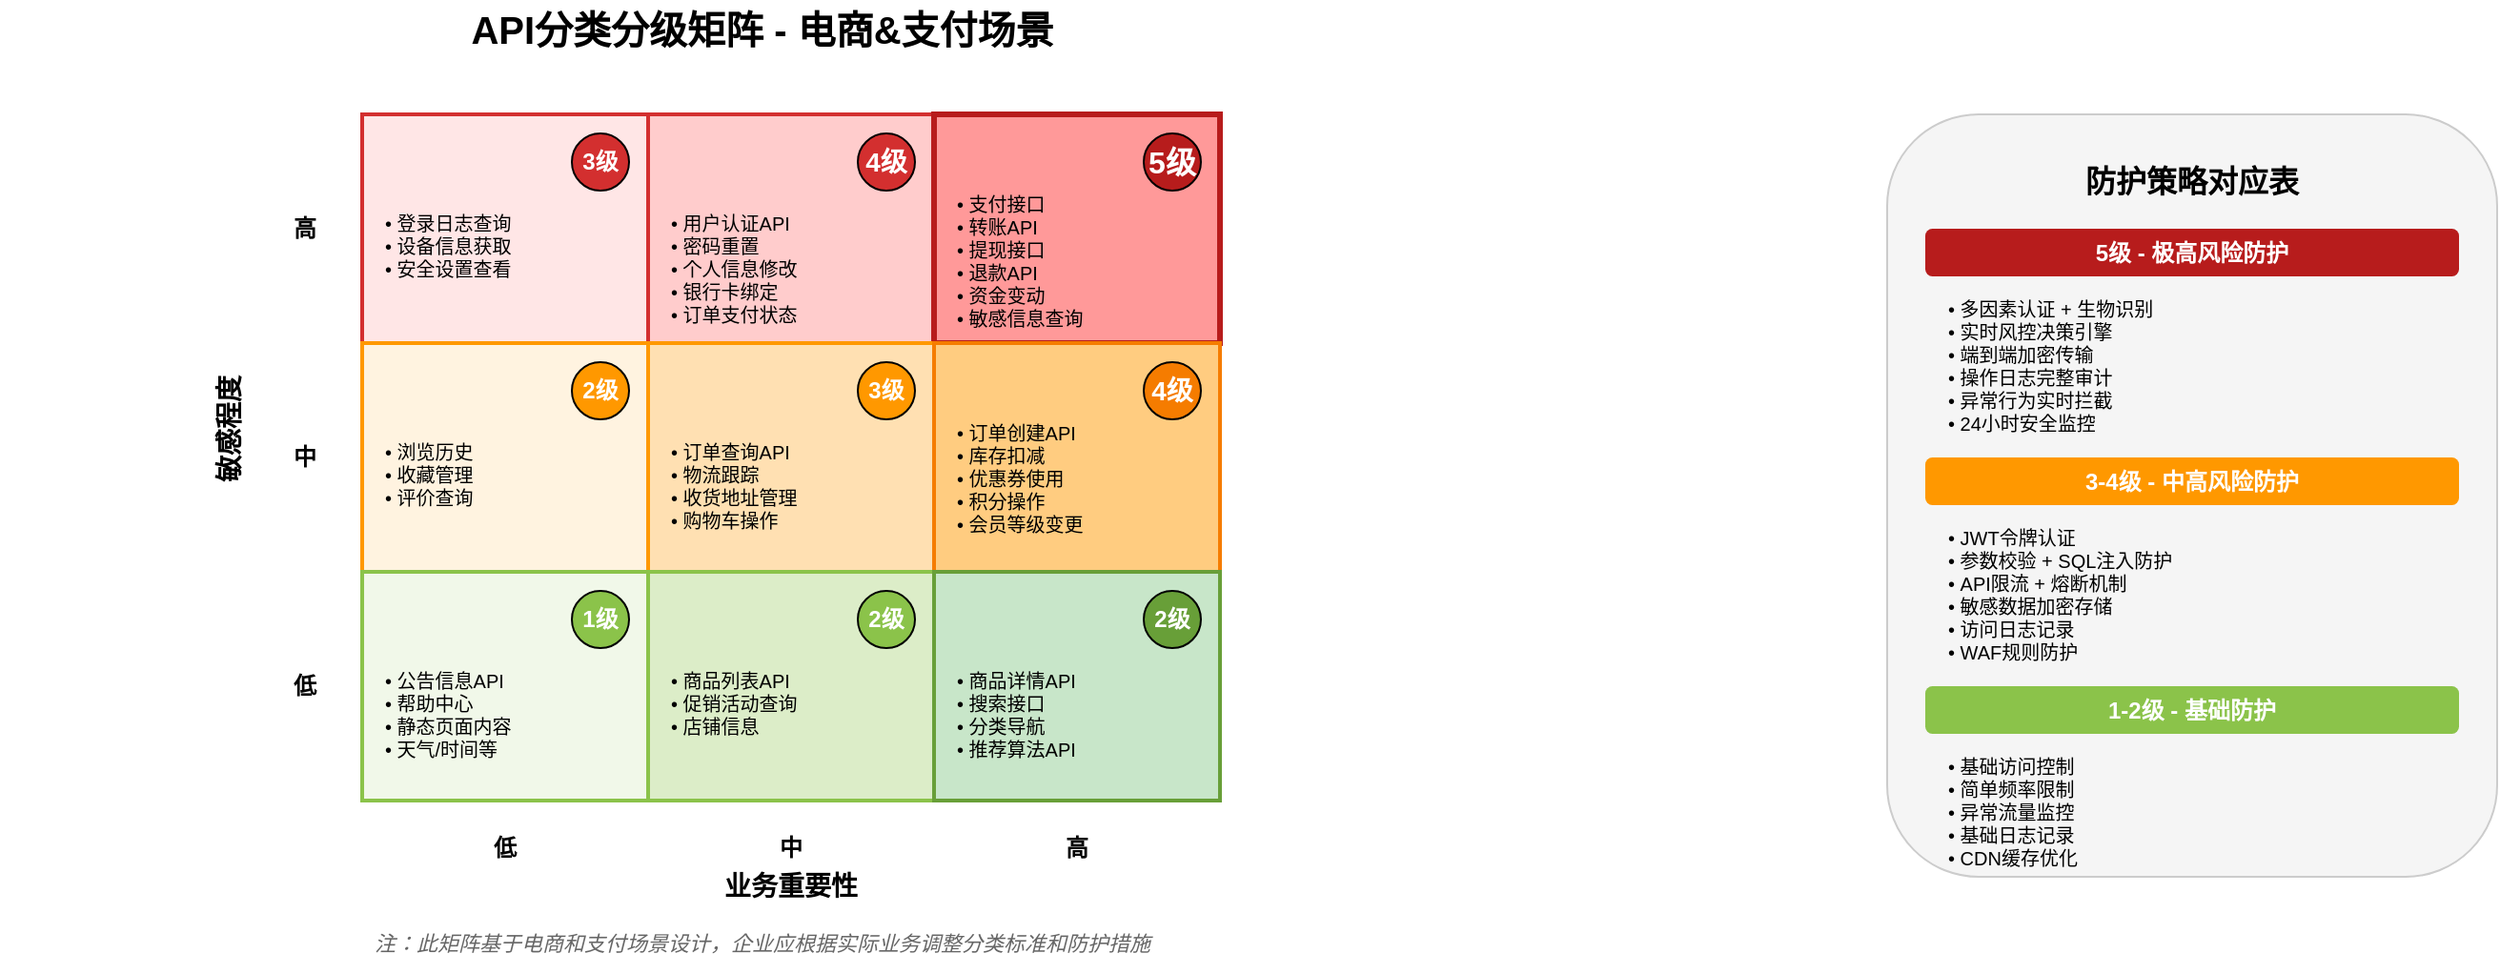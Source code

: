 <mxfile version="27.2.0">
  <diagram name="API分类分级矩阵-电商支付" id="ecommerce-api-matrix">
    <mxGraphModel dx="1179" dy="705" grid="1" gridSize="10" guides="1" tooltips="1" connect="1" arrows="1" fold="1" page="1" pageScale="1" pageWidth="1169" pageHeight="827" math="0" shadow="0">
      <root>
        <mxCell id="0" />
        <mxCell id="1" parent="0" />
        <mxCell id="title" value="API分类分级矩阵 - 电商&amp;支付场景" style="text;html=1;strokeColor=none;fillColor=none;align=center;verticalAlign=middle;whiteSpace=wrap;rounded=0;fontSize=20;fontStyle=1;" parent="1" vertex="1">
          <mxGeometry x="415" y="90" width="370" height="30" as="geometry" />
        </mxCell>
        <mxCell id="y-axis-label" value="敏感程度" style="text;html=1;strokeColor=none;fillColor=none;align=center;verticalAlign=middle;whiteSpace=wrap;rounded=0;fontSize=14;fontStyle=1;rotation=-90;" parent="1" vertex="1">
          <mxGeometry x="290" y="300" width="60" height="30" as="geometry" />
        </mxCell>
        <mxCell id="x-axis-label" value="业务重要性" style="text;html=1;strokeColor=none;fillColor=none;align=center;verticalAlign=middle;whiteSpace=wrap;rounded=0;fontSize=14;fontStyle=1;" parent="1" vertex="1">
          <mxGeometry x="565" y="540" width="100" height="30" as="geometry" />
        </mxCell>
        <mxCell id="high-low" value="" style="rounded=0;whiteSpace=wrap;html=1;fillColor=#FFE6E6;strokeColor=#D32F2F;strokeWidth=2;" parent="1" vertex="1">
          <mxGeometry x="390" y="150" width="150" height="120" as="geometry" />
        </mxCell>
        <mxCell id="high-medium" value="" style="rounded=0;whiteSpace=wrap;html=1;fillColor=#FFCCCC;strokeColor=#D32F2F;strokeWidth=2;" parent="1" vertex="1">
          <mxGeometry x="540" y="150" width="150" height="120" as="geometry" />
        </mxCell>
        <mxCell id="high-high" value="" style="rounded=0;whiteSpace=wrap;html=1;fillColor=#FF9999;strokeColor=#B71C1C;strokeWidth=3;" parent="1" vertex="1">
          <mxGeometry x="690" y="150" width="150" height="120" as="geometry" />
        </mxCell>
        <mxCell id="medium-low" value="" style="rounded=0;whiteSpace=wrap;html=1;fillColor=#FFF3E0;strokeColor=#FF9800;strokeWidth=2;" parent="1" vertex="1">
          <mxGeometry x="390" y="270" width="150" height="120" as="geometry" />
        </mxCell>
        <mxCell id="medium-medium" value="" style="rounded=0;whiteSpace=wrap;html=1;fillColor=#FFE0B2;strokeColor=#FF9800;strokeWidth=2;" parent="1" vertex="1">
          <mxGeometry x="540" y="270" width="150" height="120" as="geometry" />
        </mxCell>
        <mxCell id="medium-high" value="" style="rounded=0;whiteSpace=wrap;html=1;fillColor=#FFCC80;strokeColor=#F57C00;strokeWidth=2;" parent="1" vertex="1">
          <mxGeometry x="690" y="270" width="150" height="120" as="geometry" />
        </mxCell>
        <mxCell id="low-low" value="" style="rounded=0;whiteSpace=wrap;html=1;fillColor=#F1F8E9;strokeColor=#8BC34A;strokeWidth=2;" parent="1" vertex="1">
          <mxGeometry x="390" y="390" width="150" height="120" as="geometry" />
        </mxCell>
        <mxCell id="low-medium" value="" style="rounded=0;whiteSpace=wrap;html=1;fillColor=#DCEDC8;strokeColor=#8BC34A;strokeWidth=2;" parent="1" vertex="1">
          <mxGeometry x="540" y="390" width="150" height="120" as="geometry" />
        </mxCell>
        <mxCell id="low-high" value="" style="rounded=0;whiteSpace=wrap;html=1;fillColor=#C8E6C9;strokeColor=#689F38;strokeWidth=2;" parent="1" vertex="1">
          <mxGeometry x="690" y="390" width="150" height="120" as="geometry" />
        </mxCell>
        <mxCell id="high-sens-label" value="高" style="text;html=1;strokeColor=none;fillColor=none;align=center;verticalAlign=middle;whiteSpace=wrap;rounded=0;fontSize=12;fontStyle=1;" parent="1" vertex="1">
          <mxGeometry x="330" y="195" width="60" height="30" as="geometry" />
        </mxCell>
        <mxCell id="medium-sens-label" value="中" style="text;html=1;strokeColor=none;fillColor=none;align=center;verticalAlign=middle;whiteSpace=wrap;rounded=0;fontSize=12;fontStyle=1;" parent="1" vertex="1">
          <mxGeometry x="330" y="315" width="60" height="30" as="geometry" />
        </mxCell>
        <mxCell id="low-sens-label" value="低" style="text;html=1;strokeColor=none;fillColor=none;align=center;verticalAlign=middle;whiteSpace=wrap;rounded=0;fontSize=12;fontStyle=1;" parent="1" vertex="1">
          <mxGeometry x="330" y="435" width="60" height="30" as="geometry" />
        </mxCell>
        <mxCell id="low-imp-label" value="低" style="text;html=1;strokeColor=none;fillColor=none;align=center;verticalAlign=middle;whiteSpace=wrap;rounded=0;fontSize=12;fontStyle=1;" parent="1" vertex="1">
          <mxGeometry x="435" y="520" width="60" height="30" as="geometry" />
        </mxCell>
        <mxCell id="medium-imp-label" value="中" style="text;html=1;strokeColor=none;fillColor=none;align=center;verticalAlign=middle;whiteSpace=wrap;rounded=0;fontSize=12;fontStyle=1;" parent="1" vertex="1">
          <mxGeometry x="585" y="520" width="60" height="30" as="geometry" />
        </mxCell>
        <mxCell id="high-imp-label" value="高" style="text;html=1;strokeColor=none;fillColor=none;align=center;verticalAlign=middle;whiteSpace=wrap;rounded=0;fontSize=12;fontStyle=1;" parent="1" vertex="1">
          <mxGeometry x="735" y="520" width="60" height="30" as="geometry" />
        </mxCell>
        <mxCell id="level5-label" value="5级" style="ellipse;whiteSpace=wrap;html=1;fillColor=#B71C1C;fontColor=white;fontSize=16;fontStyle=1;" parent="1" vertex="1">
          <mxGeometry x="800" y="160" width="30" height="30" as="geometry" />
        </mxCell>
        <mxCell id="level5-apis" value="• 支付接口&#xa;• 转账API&#xa;• 提现接口&#xa;• 退款API&#xa;• 资金变动&#xa;• 敏感信息查询" style="text;html=1;strokeColor=none;fillColor=none;align=left;verticalAlign=top;whiteSpace=wrap;rounded=0;fontSize=10;" parent="1" vertex="1">
          <mxGeometry x="700" y="185" width="130" height="70" as="geometry" />
        </mxCell>
        <mxCell id="level4-label" value="4级" style="ellipse;whiteSpace=wrap;html=1;fillColor=#D32F2F;fontColor=white;fontSize=14;fontStyle=1;" parent="1" vertex="1">
          <mxGeometry x="650" y="160" width="30" height="30" as="geometry" />
        </mxCell>
        <mxCell id="level4-apis" value="• 用户认证API&#xa;• 密码重置&#xa;• 个人信息修改&#xa;• 银行卡绑定&#xa;• 订单支付状态" style="text;html=1;strokeColor=none;fillColor=none;align=left;verticalAlign=top;whiteSpace=wrap;rounded=0;fontSize=10;" parent="1" vertex="1">
          <mxGeometry x="550" y="195" width="130" height="70" as="geometry" />
        </mxCell>
        <mxCell id="level4b-label" value="4级" style="ellipse;whiteSpace=wrap;html=1;fillColor=#F57C00;fontColor=white;fontSize=14;fontStyle=1;" parent="1" vertex="1">
          <mxGeometry x="800" y="280" width="30" height="30" as="geometry" />
        </mxCell>
        <mxCell id="level4b-apis" value="• 订单创建API&#xa;• 库存扣减&#xa;• 优惠券使用&#xa;• 积分操作&#xa;• 会员等级变更" style="text;html=1;strokeColor=none;fillColor=none;align=left;verticalAlign=top;whiteSpace=wrap;rounded=0;fontSize=10;" parent="1" vertex="1">
          <mxGeometry x="700" y="305" width="130" height="70" as="geometry" />
        </mxCell>
        <mxCell id="level3a-label" value="3级" style="ellipse;whiteSpace=wrap;html=1;fillColor=#D32F2F;fontColor=white;fontSize=12;fontStyle=1;" parent="1" vertex="1">
          <mxGeometry x="500" y="160" width="30" height="30" as="geometry" />
        </mxCell>
        <mxCell id="level3a-apis" value="• 登录日志查询&#xa;• 设备信息获取&#xa;• 安全设置查看" style="text;html=1;strokeColor=none;fillColor=none;align=left;verticalAlign=top;whiteSpace=wrap;rounded=0;fontSize=10;" parent="1" vertex="1">
          <mxGeometry x="400" y="195" width="130" height="50" as="geometry" />
        </mxCell>
        <mxCell id="level3b-label" value="3级" style="ellipse;whiteSpace=wrap;html=1;fillColor=#FF9800;fontColor=white;fontSize=12;fontStyle=1;" parent="1" vertex="1">
          <mxGeometry x="650" y="280" width="30" height="30" as="geometry" />
        </mxCell>
        <mxCell id="level3b-apis" value="• 订单查询API&#xa;• 物流跟踪&#xa;• 收货地址管理&#xa;• 购物车操作" style="text;html=1;strokeColor=none;fillColor=none;align=left;verticalAlign=top;whiteSpace=wrap;rounded=0;fontSize=10;" parent="1" vertex="1">
          <mxGeometry x="550" y="315" width="130" height="60" as="geometry" />
        </mxCell>
        <mxCell id="level2a-label" value="2级" style="ellipse;whiteSpace=wrap;html=1;fillColor=#689F38;fontColor=white;fontSize=12;fontStyle=1;" parent="1" vertex="1">
          <mxGeometry x="800" y="400" width="30" height="30" as="geometry" />
        </mxCell>
        <mxCell id="level2a-apis" value="• 商品详情API&#xa;• 搜索接口&#xa;• 分类导航&#xa;• 推荐算法API" style="text;html=1;strokeColor=none;fillColor=none;align=left;verticalAlign=top;whiteSpace=wrap;rounded=0;fontSize=10;" parent="1" vertex="1">
          <mxGeometry x="700" y="435" width="130" height="60" as="geometry" />
        </mxCell>
        <mxCell id="level2b-label" value="2级" style="ellipse;whiteSpace=wrap;html=1;fillColor=#FF9800;fontColor=white;fontSize=12;fontStyle=1;" parent="1" vertex="1">
          <mxGeometry x="500" y="280" width="30" height="30" as="geometry" />
        </mxCell>
        <mxCell id="level2b-apis" value="• 浏览历史&#xa;• 收藏管理&#xa;• 评价查询" style="text;html=1;strokeColor=none;fillColor=none;align=left;verticalAlign=top;whiteSpace=wrap;rounded=0;fontSize=10;" parent="1" vertex="1">
          <mxGeometry x="400" y="315" width="130" height="50" as="geometry" />
        </mxCell>
        <mxCell id="level2c-label" value="2级" style="ellipse;whiteSpace=wrap;html=1;fillColor=#8BC34A;fontColor=white;fontSize=12;fontStyle=1;" parent="1" vertex="1">
          <mxGeometry x="650" y="400" width="30" height="30" as="geometry" />
        </mxCell>
        <mxCell id="level2c-apis" value="• 商品列表API&#xa;• 促销活动查询&#xa;• 店铺信息" style="text;html=1;strokeColor=none;fillColor=none;align=left;verticalAlign=top;whiteSpace=wrap;rounded=0;fontSize=10;" parent="1" vertex="1">
          <mxGeometry x="550" y="435" width="130" height="50" as="geometry" />
        </mxCell>
        <mxCell id="level1-label" value="1级" style="ellipse;whiteSpace=wrap;html=1;fillColor=#8BC34A;fontColor=white;fontSize=12;fontStyle=1;" parent="1" vertex="1">
          <mxGeometry x="500" y="400" width="30" height="30" as="geometry" />
        </mxCell>
        <mxCell id="level1-apis" value="• 公告信息API&#xa;• 帮助中心&#xa;• 静态页面内容&#xa;• 天气/时间等" style="text;html=1;strokeColor=none;fillColor=none;align=left;verticalAlign=top;whiteSpace=wrap;rounded=0;fontSize=10;" parent="1" vertex="1">
          <mxGeometry x="400" y="435" width="130" height="60" as="geometry" />
        </mxCell>
        <mxCell id="legend-bg" value="" style="rounded=1;whiteSpace=wrap;html=1;fillColor=#F5F5F5;strokeColor=#CCCCCC;" parent="1" vertex="1">
          <mxGeometry x="1190" y="150" width="320" height="400" as="geometry" />
        </mxCell>
        <mxCell id="legend-title" value="防护策略对应表" style="text;html=1;strokeColor=none;fillColor=none;align=center;verticalAlign=middle;whiteSpace=wrap;rounded=0;fontSize=16;fontStyle=1;" parent="1" vertex="1">
          <mxGeometry x="1210" y="170" width="280" height="30" as="geometry" />
        </mxCell>
        <mxCell id="level5-protection" value="5级 - 极高风险防护" style="text;html=1;strokeColor=none;fillColor=#B71C1C;fontColor=white;align=center;verticalAlign=middle;whiteSpace=wrap;rounded=1;fontSize=12;fontStyle=1;" parent="1" vertex="1">
          <mxGeometry x="1210" y="210" width="280" height="25" as="geometry" />
        </mxCell>
        <mxCell id="level5-measures" value="• 多因素认证 + 生物识别&#xa;• 实时风控决策引擎&#xa;• 端到端加密传输&#xa;• 操作日志完整审计&#xa;• 异常行为实时拦截&#xa;• 24小时安全监控" style="text;html=1;strokeColor=none;fillColor=none;align=left;verticalAlign=top;whiteSpace=wrap;rounded=0;fontSize=10;" parent="1" vertex="1">
          <mxGeometry x="1220" y="240" width="260" height="85" as="geometry" />
        </mxCell>
        <mxCell id="level34-protection" value="3-4级 - 中高风险防护" style="text;html=1;strokeColor=none;fillColor=#FF9800;fontColor=white;align=center;verticalAlign=middle;whiteSpace=wrap;rounded=1;fontSize=12;fontStyle=1;" parent="1" vertex="1">
          <mxGeometry x="1210" y="330" width="280" height="25" as="geometry" />
        </mxCell>
        <mxCell id="level34-measures" value="• JWT令牌认证&#xa;• 参数校验 + SQL注入防护&#xa;• API限流 + 熔断机制&#xa;• 敏感数据加密存储&#xa;• 访问日志记录&#xa;• WAF规则防护" style="text;html=1;strokeColor=none;fillColor=none;align=left;verticalAlign=top;whiteSpace=wrap;rounded=0;fontSize=10;" parent="1" vertex="1">
          <mxGeometry x="1220" y="360" width="260" height="85" as="geometry" />
        </mxCell>
        <mxCell id="level12-protection" value="1-2级 - 基础防护" style="text;html=1;strokeColor=none;fillColor=#8BC34A;fontColor=white;align=center;verticalAlign=middle;whiteSpace=wrap;rounded=1;fontSize=12;fontStyle=1;" parent="1" vertex="1">
          <mxGeometry x="1210" y="450" width="280" height="25" as="geometry" />
        </mxCell>
        <mxCell id="level12-measures" value="• 基础访问控制&#xa;• 简单频率限制&#xa;• 异常流量监控&#xa;• 基础日志记录&#xa;• CDN缓存优化" style="text;html=1;strokeColor=none;fillColor=none;align=left;verticalAlign=top;whiteSpace=wrap;rounded=0;fontSize=10;" parent="1" vertex="1">
          <mxGeometry x="1220" y="480" width="260" height="70" as="geometry" />
        </mxCell>
        <mxCell id="note" value="注：此矩阵基于电商和支付场景设计，企业应根据实际业务调整分类标准和防护措施" style="text;html=1;strokeColor=none;fillColor=none;align=center;verticalAlign=middle;whiteSpace=wrap;rounded=0;fontSize=11;fontStyle=2;fontColor=#666666;" parent="1" vertex="1">
          <mxGeometry x="200" y="570" width="800" height="30" as="geometry" />
        </mxCell>
      </root>
    </mxGraphModel>
  </diagram>
</mxfile>
